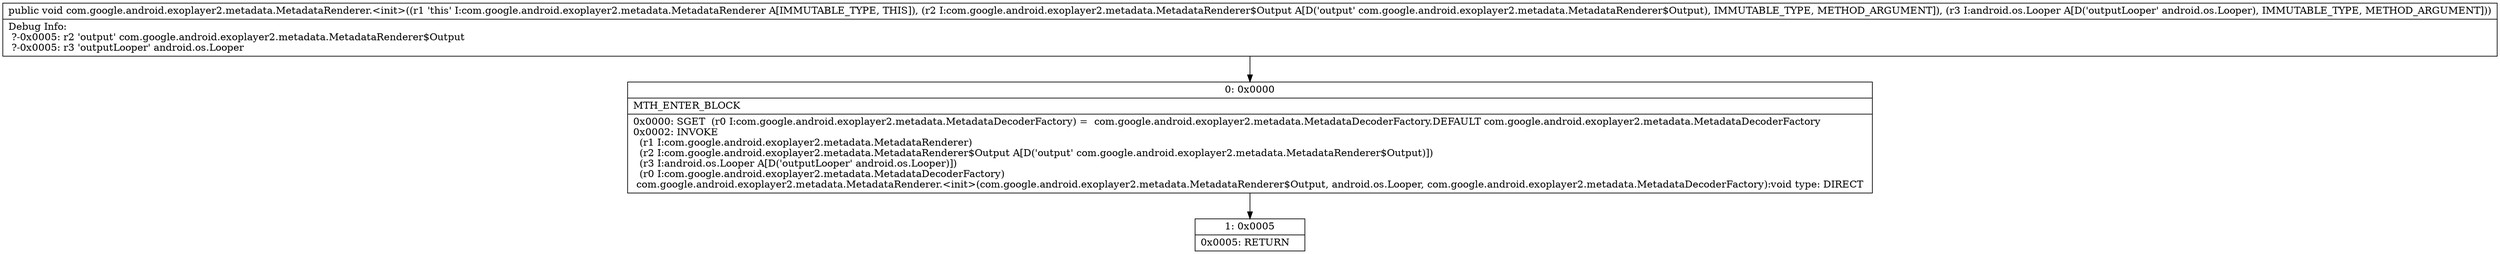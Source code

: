 digraph "CFG forcom.google.android.exoplayer2.metadata.MetadataRenderer.\<init\>(Lcom\/google\/android\/exoplayer2\/metadata\/MetadataRenderer$Output;Landroid\/os\/Looper;)V" {
Node_0 [shape=record,label="{0\:\ 0x0000|MTH_ENTER_BLOCK\l|0x0000: SGET  (r0 I:com.google.android.exoplayer2.metadata.MetadataDecoderFactory) =  com.google.android.exoplayer2.metadata.MetadataDecoderFactory.DEFAULT com.google.android.exoplayer2.metadata.MetadataDecoderFactory \l0x0002: INVOKE  \l  (r1 I:com.google.android.exoplayer2.metadata.MetadataRenderer)\l  (r2 I:com.google.android.exoplayer2.metadata.MetadataRenderer$Output A[D('output' com.google.android.exoplayer2.metadata.MetadataRenderer$Output)])\l  (r3 I:android.os.Looper A[D('outputLooper' android.os.Looper)])\l  (r0 I:com.google.android.exoplayer2.metadata.MetadataDecoderFactory)\l com.google.android.exoplayer2.metadata.MetadataRenderer.\<init\>(com.google.android.exoplayer2.metadata.MetadataRenderer$Output, android.os.Looper, com.google.android.exoplayer2.metadata.MetadataDecoderFactory):void type: DIRECT \l}"];
Node_1 [shape=record,label="{1\:\ 0x0005|0x0005: RETURN   \l}"];
MethodNode[shape=record,label="{public void com.google.android.exoplayer2.metadata.MetadataRenderer.\<init\>((r1 'this' I:com.google.android.exoplayer2.metadata.MetadataRenderer A[IMMUTABLE_TYPE, THIS]), (r2 I:com.google.android.exoplayer2.metadata.MetadataRenderer$Output A[D('output' com.google.android.exoplayer2.metadata.MetadataRenderer$Output), IMMUTABLE_TYPE, METHOD_ARGUMENT]), (r3 I:android.os.Looper A[D('outputLooper' android.os.Looper), IMMUTABLE_TYPE, METHOD_ARGUMENT]))  | Debug Info:\l  ?\-0x0005: r2 'output' com.google.android.exoplayer2.metadata.MetadataRenderer$Output\l  ?\-0x0005: r3 'outputLooper' android.os.Looper\l}"];
MethodNode -> Node_0;
Node_0 -> Node_1;
}

